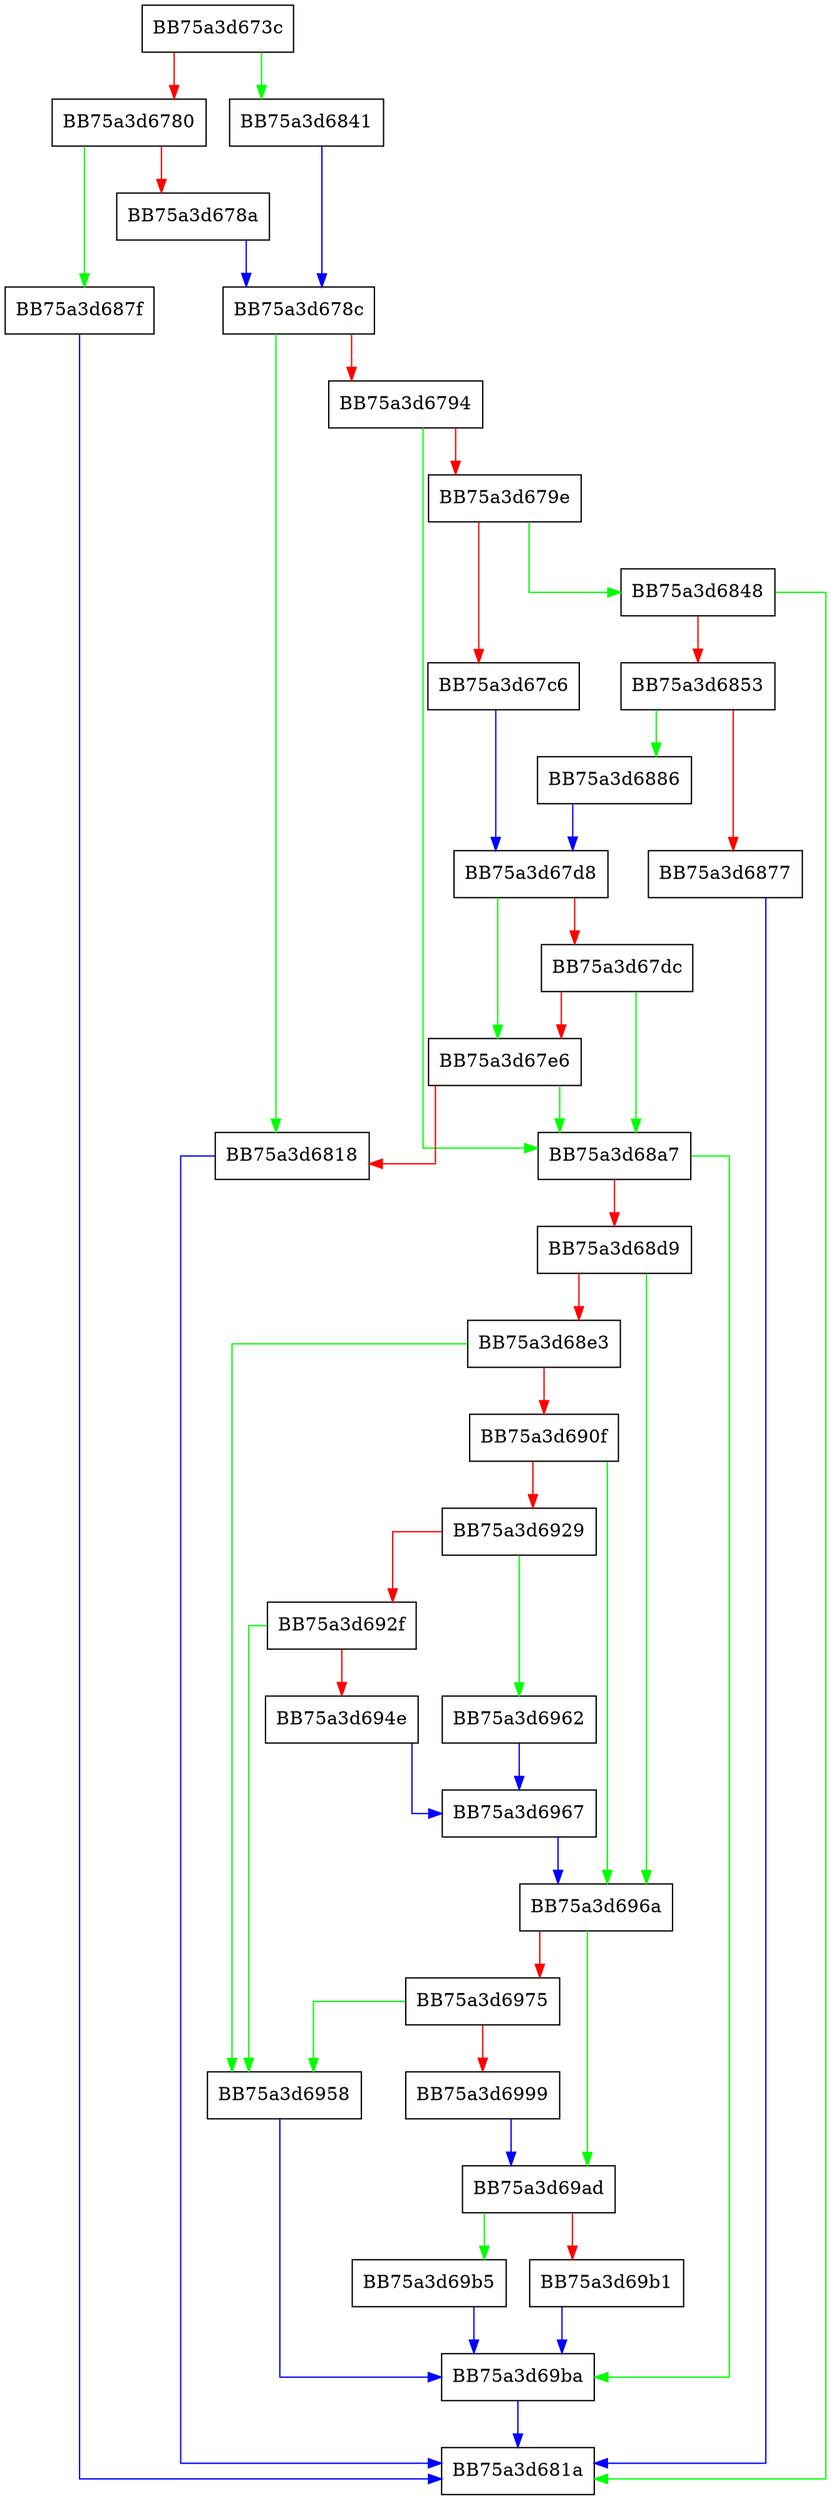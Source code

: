digraph __std_fs_get_stats {
  node [shape="box"];
  graph [splines=ortho];
  BB75a3d673c -> BB75a3d6841 [color="green"];
  BB75a3d673c -> BB75a3d6780 [color="red"];
  BB75a3d6780 -> BB75a3d687f [color="green"];
  BB75a3d6780 -> BB75a3d678a [color="red"];
  BB75a3d678a -> BB75a3d678c [color="blue"];
  BB75a3d678c -> BB75a3d6818 [color="green"];
  BB75a3d678c -> BB75a3d6794 [color="red"];
  BB75a3d6794 -> BB75a3d68a7 [color="green"];
  BB75a3d6794 -> BB75a3d679e [color="red"];
  BB75a3d679e -> BB75a3d6848 [color="green"];
  BB75a3d679e -> BB75a3d67c6 [color="red"];
  BB75a3d67c6 -> BB75a3d67d8 [color="blue"];
  BB75a3d67d8 -> BB75a3d67e6 [color="green"];
  BB75a3d67d8 -> BB75a3d67dc [color="red"];
  BB75a3d67dc -> BB75a3d68a7 [color="green"];
  BB75a3d67dc -> BB75a3d67e6 [color="red"];
  BB75a3d67e6 -> BB75a3d68a7 [color="green"];
  BB75a3d67e6 -> BB75a3d6818 [color="red"];
  BB75a3d6818 -> BB75a3d681a [color="blue"];
  BB75a3d6841 -> BB75a3d678c [color="blue"];
  BB75a3d6848 -> BB75a3d681a [color="green"];
  BB75a3d6848 -> BB75a3d6853 [color="red"];
  BB75a3d6853 -> BB75a3d6886 [color="green"];
  BB75a3d6853 -> BB75a3d6877 [color="red"];
  BB75a3d6877 -> BB75a3d681a [color="blue"];
  BB75a3d687f -> BB75a3d681a [color="blue"];
  BB75a3d6886 -> BB75a3d67d8 [color="blue"];
  BB75a3d68a7 -> BB75a3d69ba [color="green"];
  BB75a3d68a7 -> BB75a3d68d9 [color="red"];
  BB75a3d68d9 -> BB75a3d696a [color="green"];
  BB75a3d68d9 -> BB75a3d68e3 [color="red"];
  BB75a3d68e3 -> BB75a3d6958 [color="green"];
  BB75a3d68e3 -> BB75a3d690f [color="red"];
  BB75a3d690f -> BB75a3d696a [color="green"];
  BB75a3d690f -> BB75a3d6929 [color="red"];
  BB75a3d6929 -> BB75a3d6962 [color="green"];
  BB75a3d6929 -> BB75a3d692f [color="red"];
  BB75a3d692f -> BB75a3d6958 [color="green"];
  BB75a3d692f -> BB75a3d694e [color="red"];
  BB75a3d694e -> BB75a3d6967 [color="blue"];
  BB75a3d6958 -> BB75a3d69ba [color="blue"];
  BB75a3d6962 -> BB75a3d6967 [color="blue"];
  BB75a3d6967 -> BB75a3d696a [color="blue"];
  BB75a3d696a -> BB75a3d69ad [color="green"];
  BB75a3d696a -> BB75a3d6975 [color="red"];
  BB75a3d6975 -> BB75a3d6958 [color="green"];
  BB75a3d6975 -> BB75a3d6999 [color="red"];
  BB75a3d6999 -> BB75a3d69ad [color="blue"];
  BB75a3d69ad -> BB75a3d69b5 [color="green"];
  BB75a3d69ad -> BB75a3d69b1 [color="red"];
  BB75a3d69b1 -> BB75a3d69ba [color="blue"];
  BB75a3d69b5 -> BB75a3d69ba [color="blue"];
  BB75a3d69ba -> BB75a3d681a [color="blue"];
}